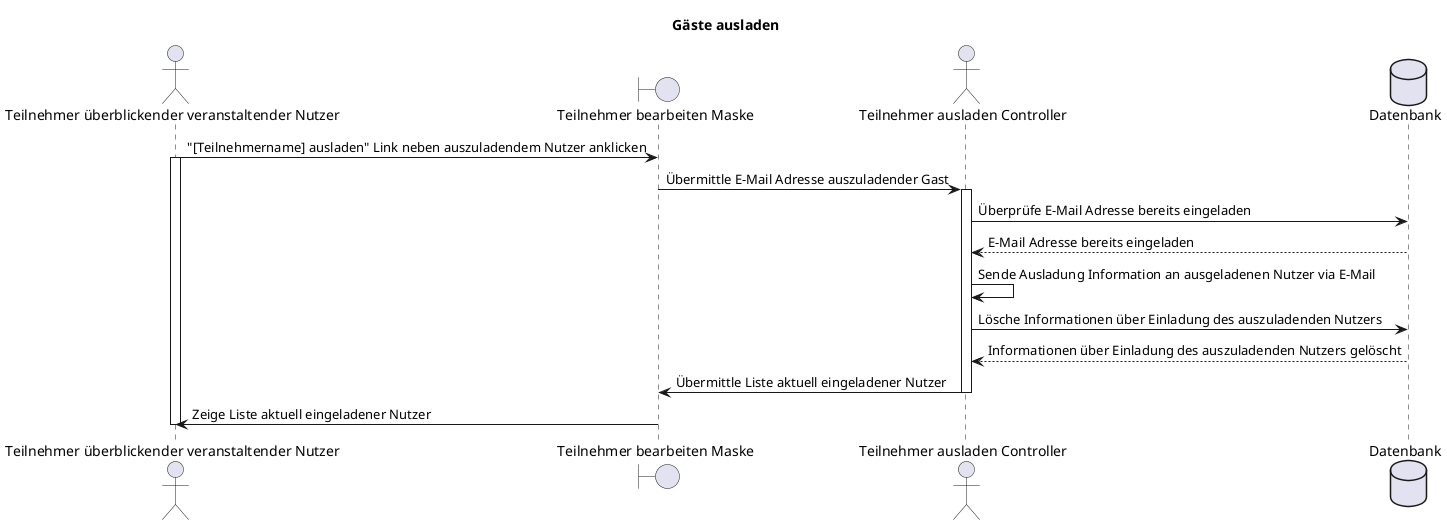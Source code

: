 @startuml F005_gaesteAusladen_seq
title "Gäste ausladen"

actor "Teilnehmer überblickender veranstaltender Nutzer" as user
boundary "Teilnehmer bearbeiten Maske" as editParticipantsMask
actor "Teilnehmer ausladen Controller" as controller
database "Datenbank" as db

user -> editParticipantsMask: "[Teilnehmername] ausladen" Link neben auszuladendem Nutzer anklicken
activate user
editParticipantsMask -> controller: Übermittle E-Mail Adresse auszuladender Gast
activate controller
controller -> db: Überprüfe E-Mail Adresse bereits eingeladen
db --> controller: E-Mail Adresse bereits eingeladen
controller -> controller: Sende Ausladung Information an ausgeladenen Nutzer via E-Mail
controller -> db: Lösche Informationen über Einladung des auszuladenden Nutzers
db --> controller: Informationen über Einladung des auszuladenden Nutzers gelöscht
controller -> editParticipantsMask: Übermittle Liste aktuell eingeladener Nutzer
deactivate controller
editParticipantsMask -> user: Zeige Liste aktuell eingeladener Nutzer
deactivate user
@enduml